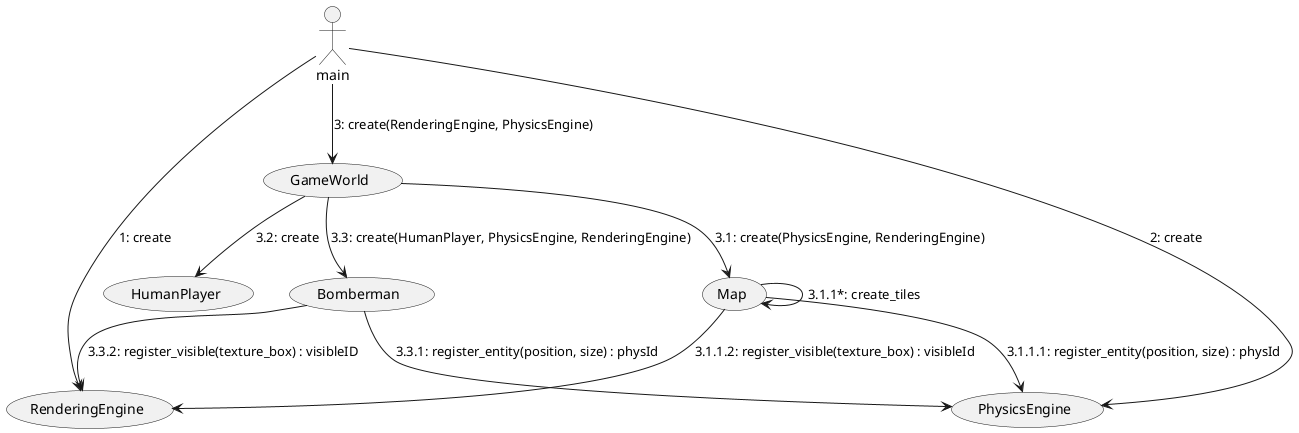 @startuml

:main: --> (RenderingEngine) : "1: create"
:main: --> (PhysicsEngine) : "2: create"
:main: --> (GameWorld) : "3: create(RenderingEngine, PhysicsEngine)"

(GameWorld) --> (Map) : "3.1: create(PhysicsEngine, RenderingEngine)"
(Map) --> (Map) : "3.1.1*: create_tiles"
(Map) --> (PhysicsEngine) : "3.1.1.1: register_entity(position, size) : physId"
(Map) --> (RenderingEngine) : "3.1.1.2: register_visible(texture_box) : visibleId"

(GameWorld) --> (HumanPlayer) : "3.2: create"
(GameWorld) --> (Bomberman) : "3.3: create(HumanPlayer, PhysicsEngine, RenderingEngine)"
(Bomberman) --> (PhysicsEngine) : "3.3.1: register_entity(position, size) : physId"
(Bomberman) --> (RenderingEngine) : "3.3.2: register_visible(texture_box) : visibleID"


@enduml
